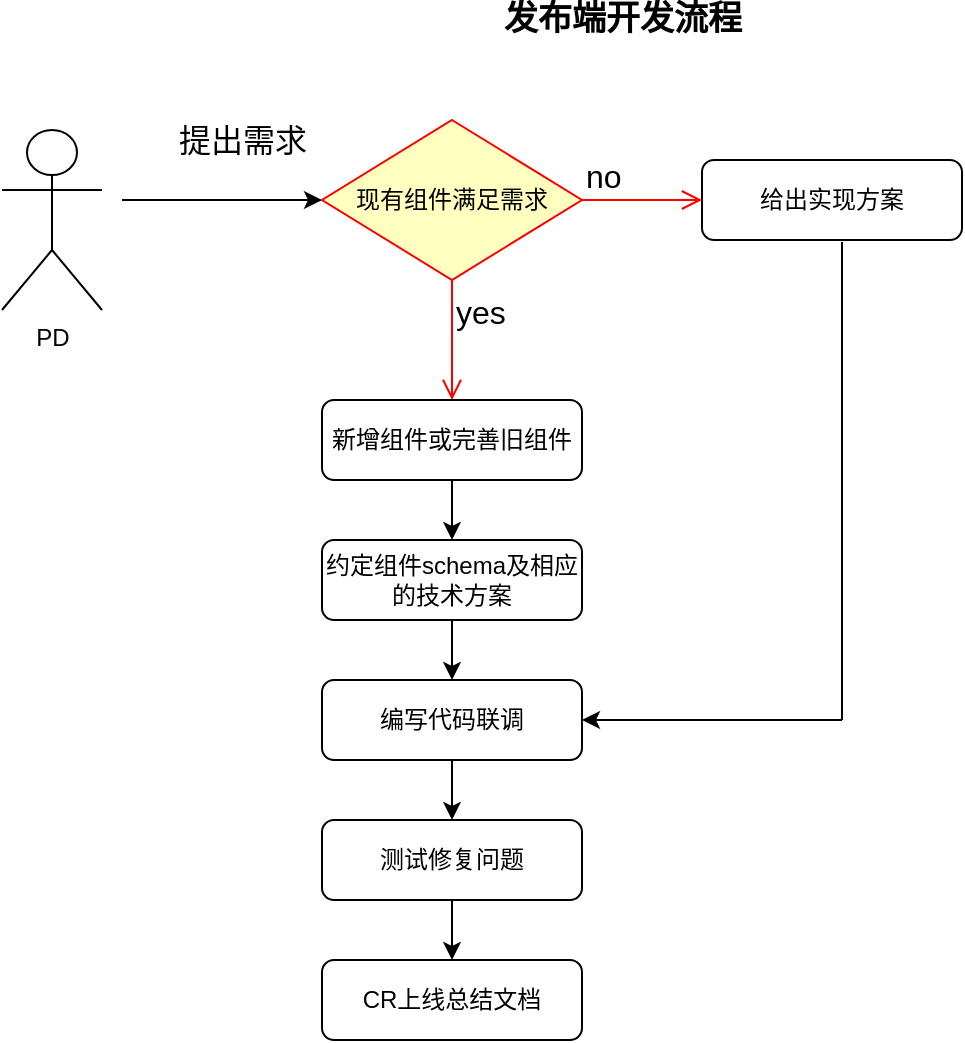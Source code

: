 <mxfile version="14.9.3" type="github">
  <diagram name="Page-1" id="52a04d89-c75d-2922-d76d-85b35f80e030">
    <mxGraphModel dx="946" dy="614" grid="1" gridSize="10" guides="1" tooltips="1" connect="1" arrows="1" fold="1" page="1" pageScale="1" pageWidth="1100" pageHeight="850" background="none" math="0" shadow="0">
      <root>
        <mxCell id="0" />
        <mxCell id="1" parent="0" />
        <mxCell id="_Gdm4zX7cV0moshB9dZv-1" value="PD" style="shape=umlActor;verticalLabelPosition=bottom;verticalAlign=top;html=1;" vertex="1" parent="1">
          <mxGeometry x="70" y="215" width="50" height="90" as="geometry" />
        </mxCell>
        <mxCell id="_Gdm4zX7cV0moshB9dZv-6" value="现有组件满足需求" style="rhombus;whiteSpace=wrap;html=1;fillColor=#ffffc0;strokeColor=#ff0000;" vertex="1" parent="1">
          <mxGeometry x="230" y="210" width="130" height="80" as="geometry" />
        </mxCell>
        <mxCell id="_Gdm4zX7cV0moshB9dZv-7" value="&lt;font style=&quot;font-size: 16px&quot;&gt;no&lt;/font&gt;" style="edgeStyle=orthogonalEdgeStyle;html=1;align=left;verticalAlign=bottom;endArrow=open;endSize=8;strokeColor=#ff0000;" edge="1" source="_Gdm4zX7cV0moshB9dZv-6" parent="1">
          <mxGeometry x="-1" relative="1" as="geometry">
            <mxPoint x="420" y="250" as="targetPoint" />
          </mxGeometry>
        </mxCell>
        <mxCell id="_Gdm4zX7cV0moshB9dZv-8" value="&lt;font style=&quot;font-size: 16px&quot;&gt;yes&lt;/font&gt;" style="edgeStyle=orthogonalEdgeStyle;html=1;align=left;verticalAlign=top;endArrow=open;endSize=8;strokeColor=#ff0000;" edge="1" source="_Gdm4zX7cV0moshB9dZv-6" parent="1">
          <mxGeometry x="-1" relative="1" as="geometry">
            <mxPoint x="295" y="350" as="targetPoint" />
          </mxGeometry>
        </mxCell>
        <mxCell id="_Gdm4zX7cV0moshB9dZv-11" value="&lt;font style=&quot;font-size: 16px&quot;&gt;提出需求&lt;/font&gt;" style="text;html=1;align=center;verticalAlign=middle;resizable=0;points=[];autosize=1;strokeColor=none;" vertex="1" parent="1">
          <mxGeometry x="150" y="210" width="80" height="20" as="geometry" />
        </mxCell>
        <mxCell id="_Gdm4zX7cV0moshB9dZv-12" value="&lt;font size=&quot;1&quot;&gt;&lt;b style=&quot;font-size: 17px&quot;&gt;发布端开发流程&lt;/b&gt;&lt;/font&gt;" style="text;html=1;align=center;verticalAlign=middle;resizable=0;points=[];autosize=1;strokeColor=none;" vertex="1" parent="1">
          <mxGeometry x="315" y="150" width="130" height="20" as="geometry" />
        </mxCell>
        <mxCell id="_Gdm4zX7cV0moshB9dZv-13" value="" style="endArrow=classic;html=1;" edge="1" parent="1">
          <mxGeometry width="50" height="50" relative="1" as="geometry">
            <mxPoint x="130" y="250" as="sourcePoint" />
            <mxPoint x="230" y="250" as="targetPoint" />
          </mxGeometry>
        </mxCell>
        <mxCell id="_Gdm4zX7cV0moshB9dZv-16" value="" style="edgeStyle=orthogonalEdgeStyle;rounded=0;orthogonalLoop=1;jettySize=auto;html=1;" edge="1" parent="1" source="_Gdm4zX7cV0moshB9dZv-14" target="_Gdm4zX7cV0moshB9dZv-15">
          <mxGeometry relative="1" as="geometry">
            <Array as="points">
              <mxPoint x="295" y="440" />
              <mxPoint x="295" y="440" />
            </Array>
          </mxGeometry>
        </mxCell>
        <mxCell id="_Gdm4zX7cV0moshB9dZv-14" value="新增组件或完善旧组件" style="rounded=1;whiteSpace=wrap;html=1;" vertex="1" parent="1">
          <mxGeometry x="230" y="350" width="130" height="40" as="geometry" />
        </mxCell>
        <mxCell id="_Gdm4zX7cV0moshB9dZv-20" value="" style="edgeStyle=orthogonalEdgeStyle;rounded=0;orthogonalLoop=1;jettySize=auto;html=1;" edge="1" parent="1" source="_Gdm4zX7cV0moshB9dZv-15" target="_Gdm4zX7cV0moshB9dZv-19">
          <mxGeometry relative="1" as="geometry" />
        </mxCell>
        <mxCell id="_Gdm4zX7cV0moshB9dZv-15" value="约定组件schema及相应的技术方案" style="rounded=1;whiteSpace=wrap;html=1;" vertex="1" parent="1">
          <mxGeometry x="230" y="420" width="130" height="40" as="geometry" />
        </mxCell>
        <mxCell id="_Gdm4zX7cV0moshB9dZv-22" value="" style="edgeStyle=orthogonalEdgeStyle;rounded=0;orthogonalLoop=1;jettySize=auto;html=1;" edge="1" parent="1" source="_Gdm4zX7cV0moshB9dZv-19" target="_Gdm4zX7cV0moshB9dZv-21">
          <mxGeometry relative="1" as="geometry" />
        </mxCell>
        <mxCell id="_Gdm4zX7cV0moshB9dZv-19" value="编写代码联调" style="rounded=1;whiteSpace=wrap;html=1;" vertex="1" parent="1">
          <mxGeometry x="230" y="490" width="130" height="40" as="geometry" />
        </mxCell>
        <mxCell id="_Gdm4zX7cV0moshB9dZv-24" value="" style="edgeStyle=orthogonalEdgeStyle;rounded=0;orthogonalLoop=1;jettySize=auto;html=1;" edge="1" parent="1" source="_Gdm4zX7cV0moshB9dZv-21" target="_Gdm4zX7cV0moshB9dZv-23">
          <mxGeometry relative="1" as="geometry" />
        </mxCell>
        <mxCell id="_Gdm4zX7cV0moshB9dZv-21" value="测试修复问题" style="rounded=1;whiteSpace=wrap;html=1;" vertex="1" parent="1">
          <mxGeometry x="230" y="560" width="130" height="40" as="geometry" />
        </mxCell>
        <mxCell id="_Gdm4zX7cV0moshB9dZv-23" value="CR上线总结文档" style="rounded=1;whiteSpace=wrap;html=1;" vertex="1" parent="1">
          <mxGeometry x="230" y="630" width="130" height="40" as="geometry" />
        </mxCell>
        <mxCell id="_Gdm4zX7cV0moshB9dZv-26" value="给出实现方案" style="rounded=1;whiteSpace=wrap;html=1;" vertex="1" parent="1">
          <mxGeometry x="420" y="230" width="130" height="40" as="geometry" />
        </mxCell>
        <mxCell id="_Gdm4zX7cV0moshB9dZv-28" value="" style="endArrow=none;html=1;" edge="1" parent="1">
          <mxGeometry width="50" height="50" relative="1" as="geometry">
            <mxPoint x="490" y="510" as="sourcePoint" />
            <mxPoint x="490" y="271" as="targetPoint" />
          </mxGeometry>
        </mxCell>
        <mxCell id="_Gdm4zX7cV0moshB9dZv-29" value="" style="endArrow=classic;html=1;entryX=1;entryY=0.5;entryDx=0;entryDy=0;" edge="1" parent="1" target="_Gdm4zX7cV0moshB9dZv-19">
          <mxGeometry width="50" height="50" relative="1" as="geometry">
            <mxPoint x="490" y="510" as="sourcePoint" />
            <mxPoint x="410" y="390" as="targetPoint" />
          </mxGeometry>
        </mxCell>
      </root>
    </mxGraphModel>
  </diagram>
</mxfile>
